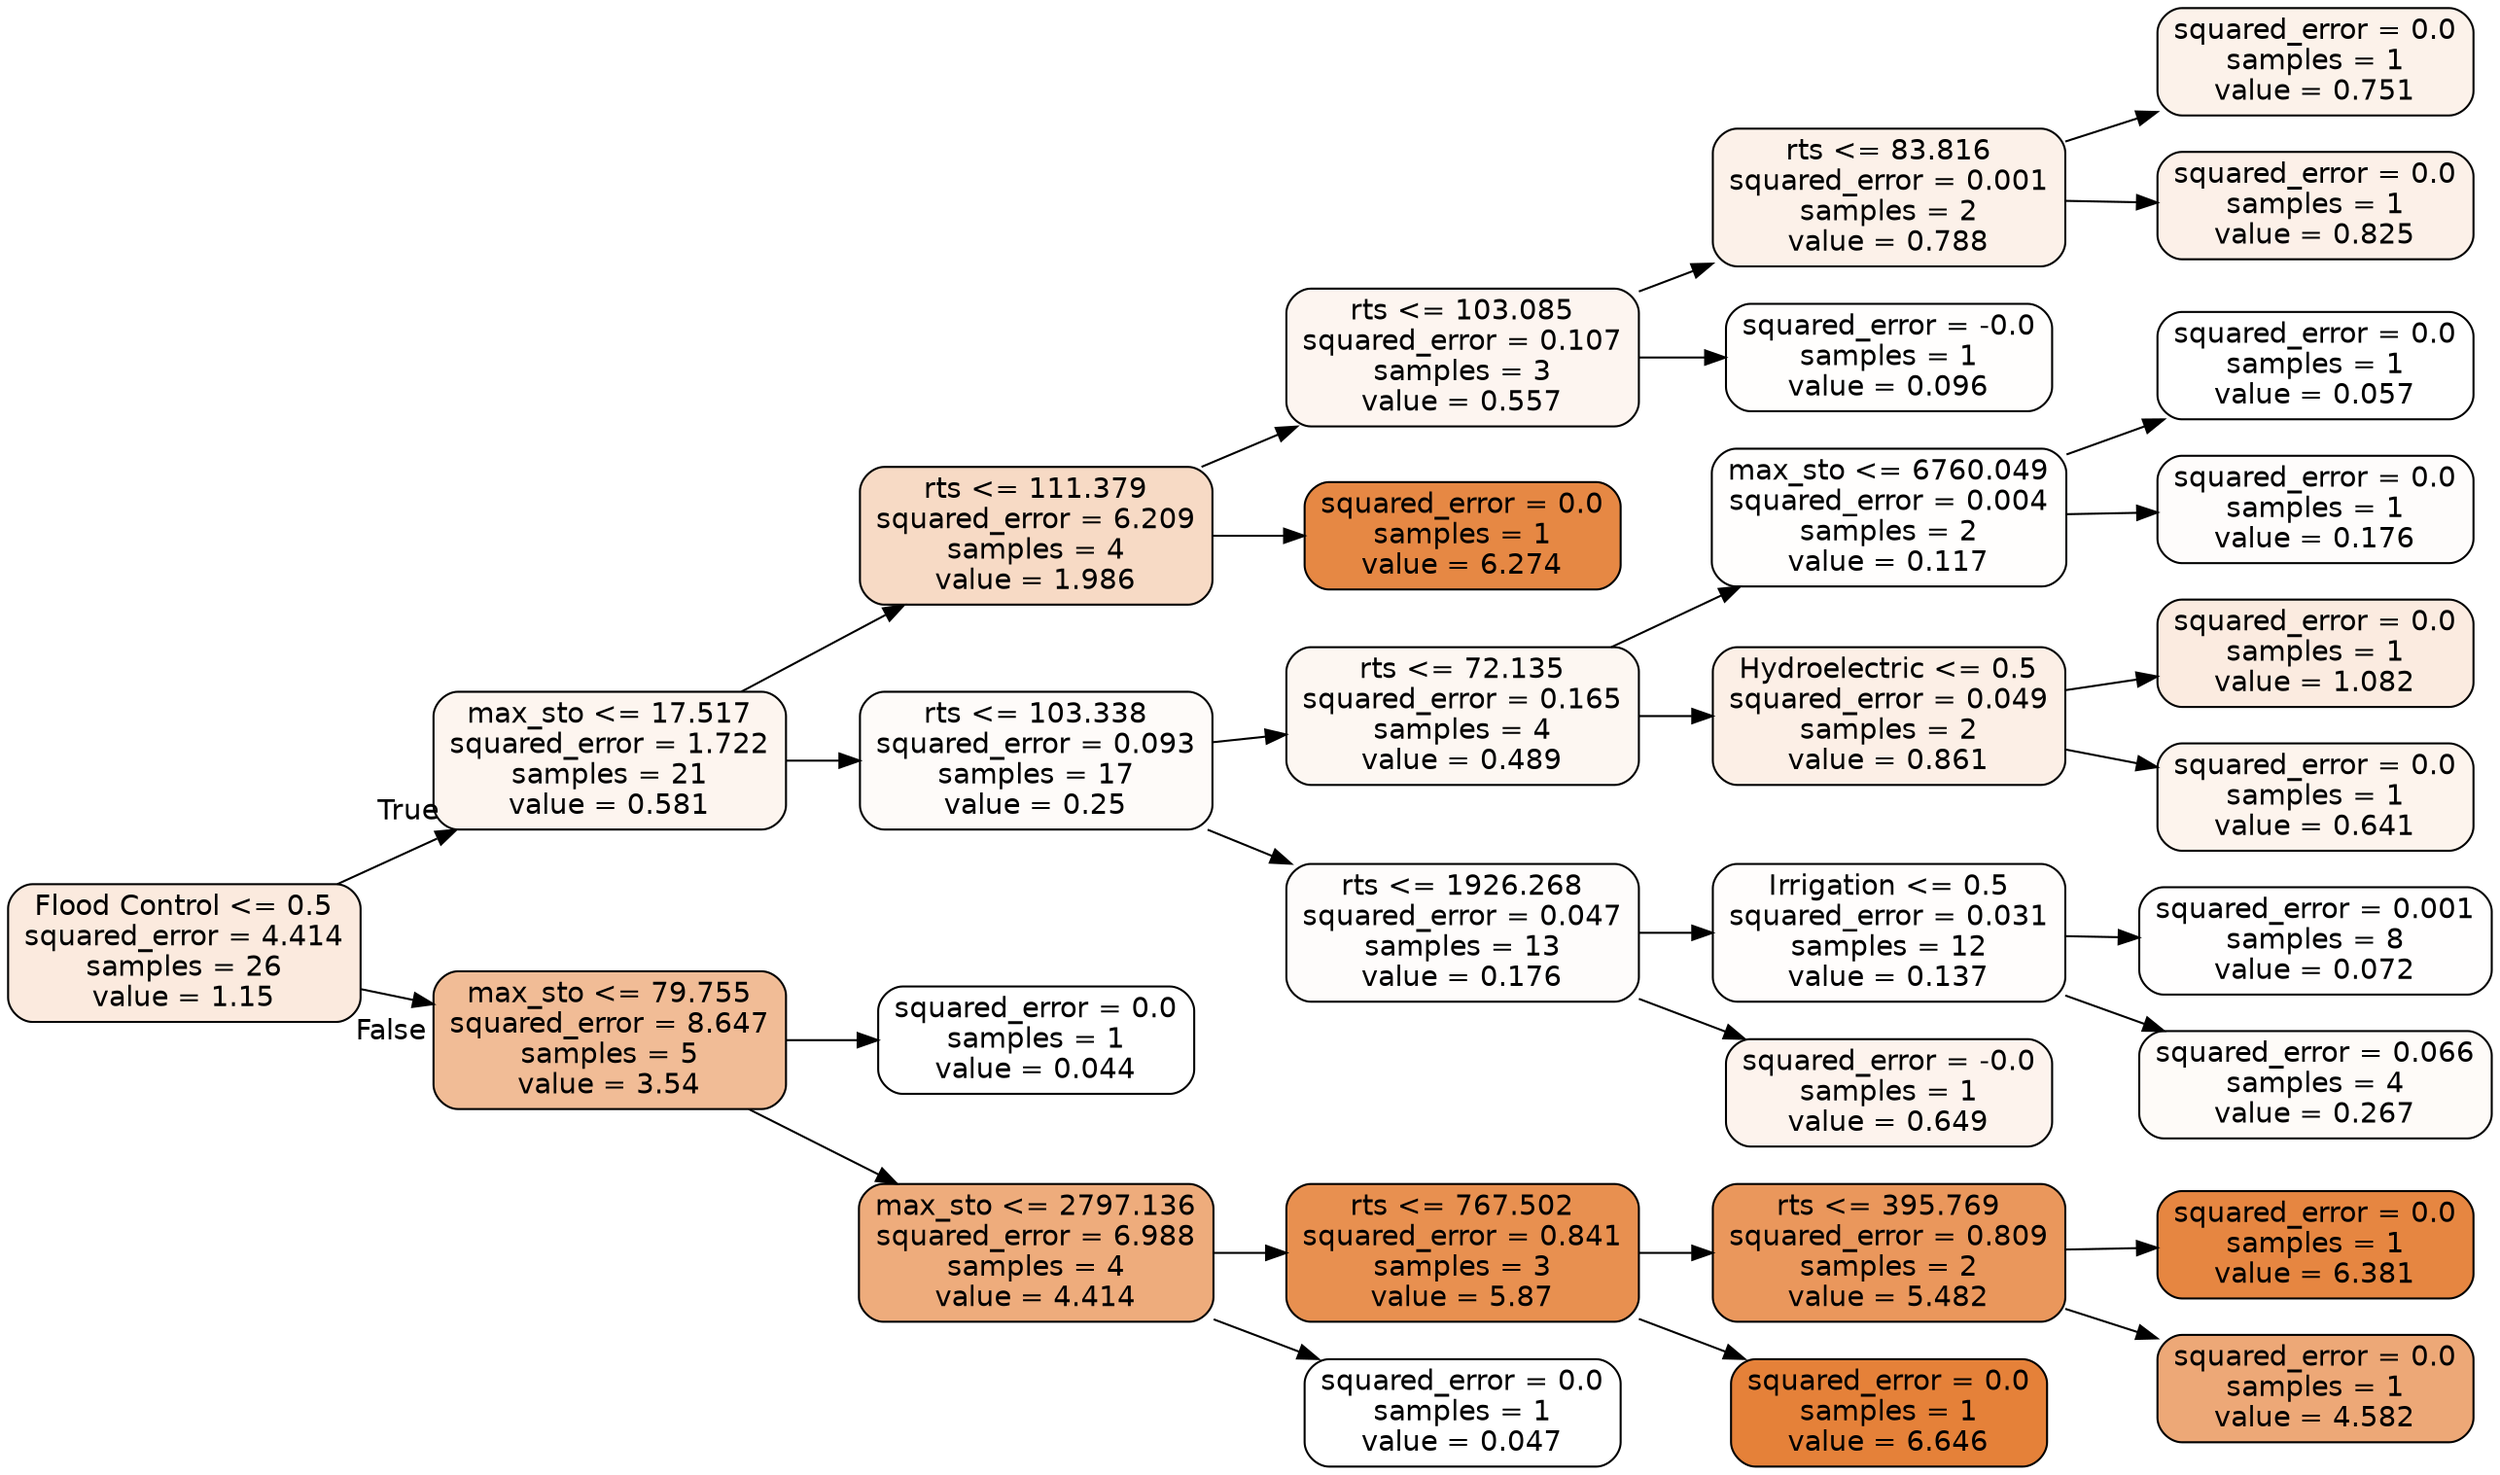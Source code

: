 digraph Tree {
node [shape=box, style="filled, rounded", color="black", fontname="helvetica"] ;
edge [fontname="helvetica"] ;
rankdir=LR ;
0 [label="Flood Control <= 0.5\nsquared_error = 4.414\nsamples = 26\nvalue = 1.15", fillcolor="#fbeade"] ;
1 [label="max_sto <= 17.517\nsquared_error = 1.722\nsamples = 21\nvalue = 0.581", fillcolor="#fdf5ef"] ;
0 -> 1 [labeldistance=2.5, labelangle=-45, headlabel="True"] ;
2 [label="rts <= 111.379\nsquared_error = 6.209\nsamples = 4\nvalue = 1.986", fillcolor="#f7dac5"] ;
1 -> 2 ;
3 [label="rts <= 103.085\nsquared_error = 0.107\nsamples = 3\nvalue = 0.557", fillcolor="#fdf5f0"] ;
2 -> 3 ;
4 [label="rts <= 83.816\nsquared_error = 0.001\nsamples = 2\nvalue = 0.788", fillcolor="#fcf1e9"] ;
3 -> 4 ;
5 [label="squared_error = 0.0\nsamples = 1\nvalue = 0.751", fillcolor="#fcf2ea"] ;
4 -> 5 ;
6 [label="squared_error = 0.0\nsamples = 1\nvalue = 0.825", fillcolor="#fcf0e8"] ;
4 -> 6 ;
7 [label="squared_error = -0.0\nsamples = 1\nvalue = 0.096", fillcolor="#fffefd"] ;
3 -> 7 ;
8 [label="squared_error = 0.0\nsamples = 1\nvalue = 6.274", fillcolor="#e68844"] ;
2 -> 8 ;
9 [label="rts <= 103.338\nsquared_error = 0.093\nsamples = 17\nvalue = 0.25", fillcolor="#fefbf9"] ;
1 -> 9 ;
10 [label="rts <= 72.135\nsquared_error = 0.165\nsamples = 4\nvalue = 0.489", fillcolor="#fdf7f2"] ;
9 -> 10 ;
11 [label="max_sto <= 6760.049\nsquared_error = 0.004\nsamples = 2\nvalue = 0.117", fillcolor="#fffefd"] ;
10 -> 11 ;
12 [label="squared_error = 0.0\nsamples = 1\nvalue = 0.057", fillcolor="#ffffff"] ;
11 -> 12 ;
13 [label="squared_error = 0.0\nsamples = 1\nvalue = 0.176", fillcolor="#fefcfb"] ;
11 -> 13 ;
14 [label="Hydroelectric <= 0.5\nsquared_error = 0.049\nsamples = 2\nvalue = 0.861", fillcolor="#fcefe6"] ;
10 -> 14 ;
15 [label="squared_error = 0.0\nsamples = 1\nvalue = 1.082", fillcolor="#fbebe0"] ;
14 -> 15 ;
16 [label="squared_error = 0.0\nsamples = 1\nvalue = 0.641", fillcolor="#fdf4ed"] ;
14 -> 16 ;
17 [label="rts <= 1926.268\nsquared_error = 0.047\nsamples = 13\nvalue = 0.176", fillcolor="#fefcfb"] ;
9 -> 17 ;
18 [label="Irrigation <= 0.5\nsquared_error = 0.031\nsamples = 12\nvalue = 0.137", fillcolor="#fffdfc"] ;
17 -> 18 ;
19 [label="squared_error = 0.001\nsamples = 8\nvalue = 0.072", fillcolor="#fffefe"] ;
18 -> 19 ;
20 [label="squared_error = 0.066\nsamples = 4\nvalue = 0.267", fillcolor="#fefbf8"] ;
18 -> 20 ;
21 [label="squared_error = -0.0\nsamples = 1\nvalue = 0.649", fillcolor="#fdf3ed"] ;
17 -> 21 ;
22 [label="max_sto <= 79.755\nsquared_error = 8.647\nsamples = 5\nvalue = 3.54", fillcolor="#f1bc96"] ;
0 -> 22 [labeldistance=2.5, labelangle=45, headlabel="False"] ;
23 [label="squared_error = 0.0\nsamples = 1\nvalue = 0.044", fillcolor="#ffffff"] ;
22 -> 23 ;
24 [label="max_sto <= 2797.136\nsquared_error = 6.988\nsamples = 4\nvalue = 4.414", fillcolor="#eeac7c"] ;
22 -> 24 ;
25 [label="rts <= 767.502\nsquared_error = 0.841\nsamples = 3\nvalue = 5.87", fillcolor="#e89050"] ;
24 -> 25 ;
26 [label="rts <= 395.769\nsquared_error = 0.809\nsamples = 2\nvalue = 5.482", fillcolor="#ea975c"] ;
25 -> 26 ;
27 [label="squared_error = 0.0\nsamples = 1\nvalue = 6.381", fillcolor="#e68641"] ;
26 -> 27 ;
28 [label="squared_error = 0.0\nsamples = 1\nvalue = 4.582", fillcolor="#eda877"] ;
26 -> 28 ;
29 [label="squared_error = 0.0\nsamples = 1\nvalue = 6.646", fillcolor="#e58139"] ;
25 -> 29 ;
30 [label="squared_error = 0.0\nsamples = 1\nvalue = 0.047", fillcolor="#ffffff"] ;
24 -> 30 ;
}